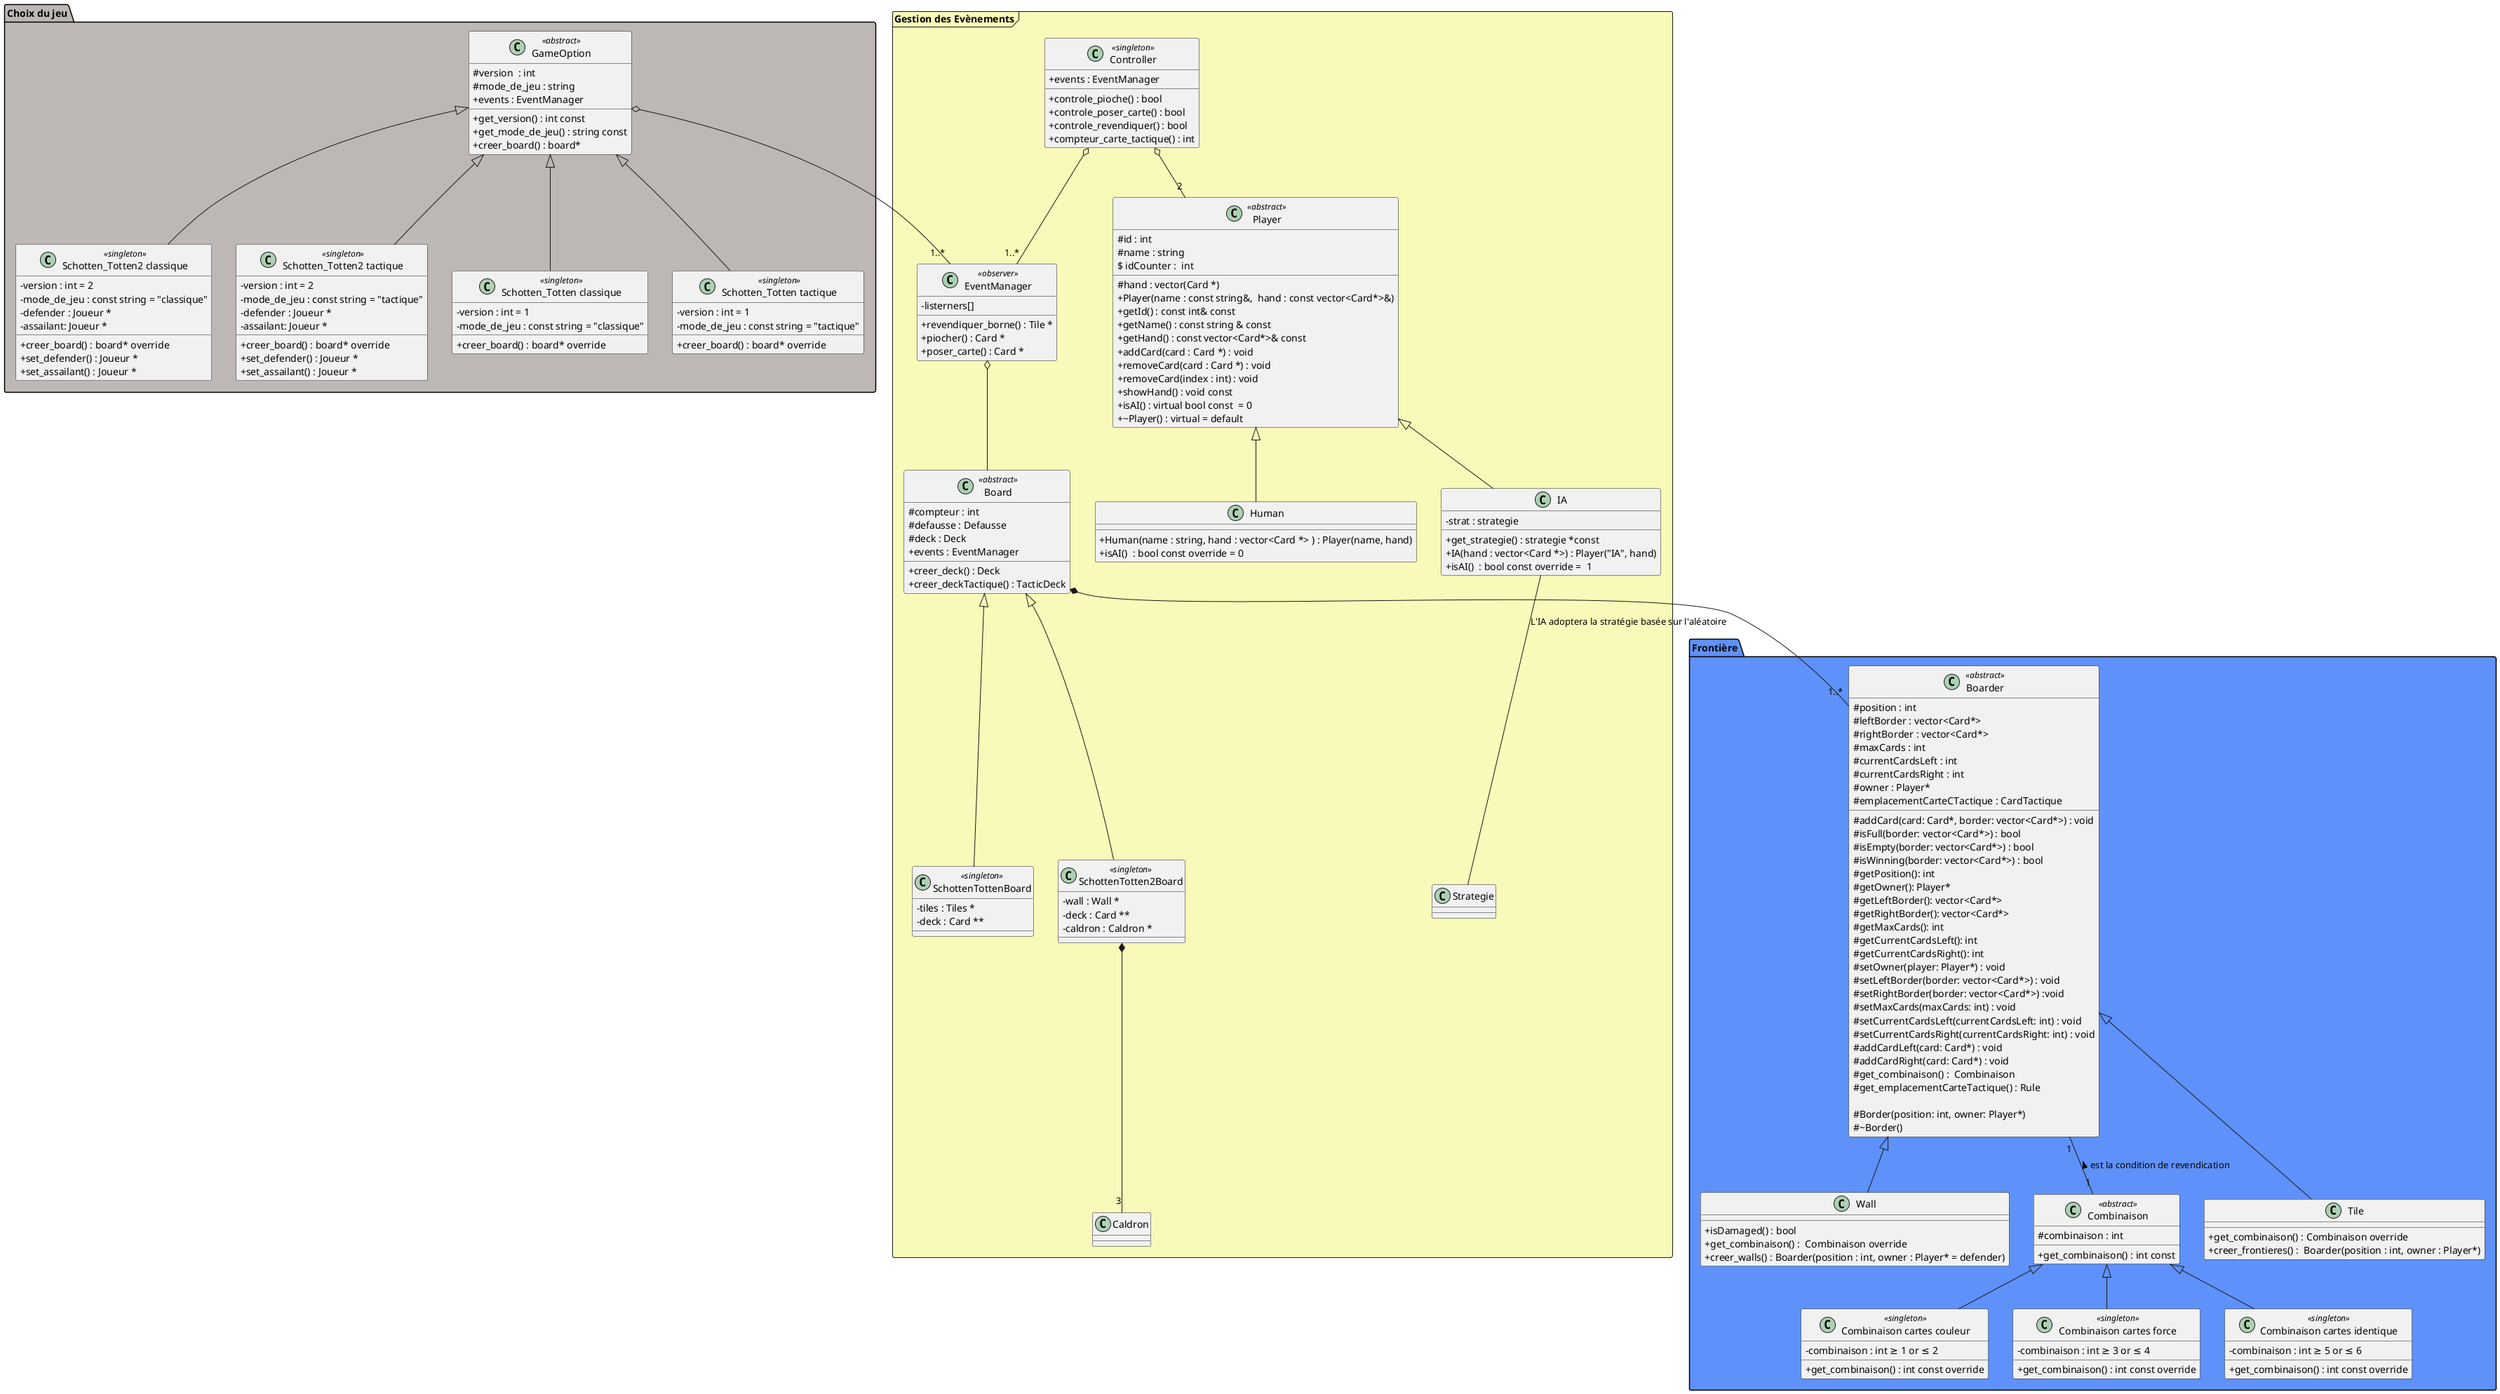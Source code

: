 @startuml ex
skinparam classAttributeIconSize 0
package "Choix du jeu" <<Folder>> #BDB7B5 {
class GameOption  <<abstract>> {
# version  : int 
# mode_de_jeu : string
+ events : EventManager
+ get_version() : int const
+ get_mode_de_jeu() : string const
+ creer_board() : board*
}

class "Schotten_Totten classique" <<singleton>>{
- version : int = 1
- mode_de_jeu : const string = "classique"
+ creer_board() : board* override
}

class "Schotten_Totten tactique" <<singleton>> {
- version : int = 1
- mode_de_jeu : const string = "tactique"
+ creer_board() : board* override
}

class "Schotten_Totten2 classique" <<singleton>> {
- version : int = 2
- mode_de_jeu : const string = "classique"
- defender : Joueur *
- assailant: Joueur *
+ creer_board() : board* override
+ set_defender() : Joueur *
+ set_assailant() : Joueur *
}

class "Schotten_Totten2 tactique" <<singleton>> {
- version : int = 2
- mode_de_jeu : const string = "tactique"
- defender : Joueur *
- assailant: Joueur *
+ creer_board() : board* override
+ set_defender() : Joueur *
+ set_assailant() : Joueur *
}
}

package "Frontière" <<Folder>> #5F91FA{
class Boarder <<abstract>>{
# position : int
# leftBorder : vector<Card*> 
# rightBorder : vector<Card*> 
# maxCards : int
# currentCardsLeft : int
# currentCardsRight : int
# owner : Player*
# emplacementCarteCTactique : CardTactique 

# addCard(card: Card*, border: vector<Card*>) : void
# isFull(border: vector<Card*>) : bool
# isEmpty(border: vector<Card*>) : bool
# isWinning(border: vector<Card*>) : bool
# getPosition(): int                              
# getOwner(): Player*                             
# getLeftBorder(): vector<Card*>              
# getRightBorder(): vector<Card*>             
# getMaxCards(): int                              
# getCurrentCardsLeft(): int                      
# getCurrentCardsRight(): int                     
# setOwner(player: Player*) : void                       
# setLeftBorder(border: vector<Card*>) : void        
# setRightBorder(border: vector<Card*>) :void       
# setMaxCards(maxCards: int) : void                      
# setCurrentCardsLeft(currentCardsLeft: int) : void       
# setCurrentCardsRight(currentCardsRight: int) : void
# addCardLeft(card: Card*) : void                        
# addCardRight(card: Card*) : void
# get_combinaison() :  Combinaison
# get_emplacementCarteTactique() : Rule

# Border(position: int, owner: Player*)            
# ~Border()
}

class Combinaison <<abstract>> {
# combinaison : int
+ get_combinaison() : int const 
}

class "Combinaison cartes couleur" <<singleton>> {
- combinaison : int ≥ 1 or ≤ 2
+ get_combinaison() : int const override
}

class "Combinaison cartes force" <<singleton>>{
- combinaison : int ≥ 3 or ≤ 4
+ get_combinaison() : int const override
}

class "Combinaison cartes identique" <<singleton>>{
- combinaison : int ≥ 5 or ≤ 6
+ get_combinaison() : int const override
}

class Tile {
+ get_combinaison() : Combinaison override
+ creer_frontieres() :  Boarder(position : int, owner : Player*)
}

class Wall {
+ isDamaged() : bool 
+ get_combinaison() :  Combinaison override
+ creer_walls() : Boarder(position : int, owner : Player* = defender)
}
}

package "Gestion des Evènements" <<Frame>> #F9F9B9 {
class EventManager <<observer>> {
-listerners[]
+ revendiquer_borne() : Tile *
+ piocher() : Card *
+ poser_carte() : Card *
}

class Board <<abstract>> {
# compteur : int
# defausse : Defausse
# deck : Deck
+ events : EventManager
+ creer_deck() : Deck
+ creer_deckTactique() : TacticDeck
}

class Controller <<singleton>>{
+ events : EventManager
+ controle_pioche() : bool
+ controle_poser_carte() : bool
+ controle_revendiquer() : bool
+ compteur_carte_tactique() : int
}

class Player <<abstract>> {
# id : int
# name : string 
# hand : vector(Card *)
$ idCounter :  int

+ Player(name : const string&,  hand : const vector<Card*>&)
+ getId() : const int& const
+ getName() : const string & const
+ getHand() : const vector<Card*>& const
+ addCard(card : Card *) : void
+ removeCard(card : Card *) : void
+ removeCard(index : int) : void
+ showHand() : void const
+ isAI() : virtual bool const  = 0
+ ~Player() : virtual = default
}
class Human {
+ Human(name : string, hand : vector<Card *> ) : Player(name, hand)
+  isAI()  : bool const override = 0
}

class IA {
- strat : strategie
+ get_strategie() : strategie *const
+ IA(hand : vector<Card *>) : Player("IA", hand)
+ isAI()  : bool const override =  1
}


class SchottenTottenBoard <<singleton>>{
- tiles : Tiles *
- deck : Card ** 
}

class SchottenTotten2Board <<singleton>> {
- wall : Wall *
- deck : Card **
- caldron : Caldron *
}
class Caldron 

class Strategie 
}


GameOption o-- "1..*" EventManager
GameOption <|-- "Schotten_Totten classique"
GameOption <|-- "Schotten_Totten tactique"
GameOption <|-- "Schotten_Totten2 classique"
GameOption <|-- "Schotten_Totten2 tactique"
Controller o-- "1..*" EventManager 
Controller o-- "2" Player
EventManager o-- Board

Board  *-- "1..*" Boarder
Boarder <|-- Tile
Boarder  <|-- Wall
Boarder  "1" -- "1" Combinaison : est la condition de revendication <
Combinaison  <|-- "Combinaison cartes couleur"
Combinaison  <|-- "Combinaison cartes force" 
Combinaison <|-- "Combinaison cartes identique" 

Player <|-- Human
Player <|-- IA
IA --  Strategie : L'IA adoptera la stratégie basée sur l'aléatoire

Board <|-- SchottenTottenBoard
Board <|-- SchottenTotten2Board
SchottenTotten2Board *-- "3" Caldron

@enduml
